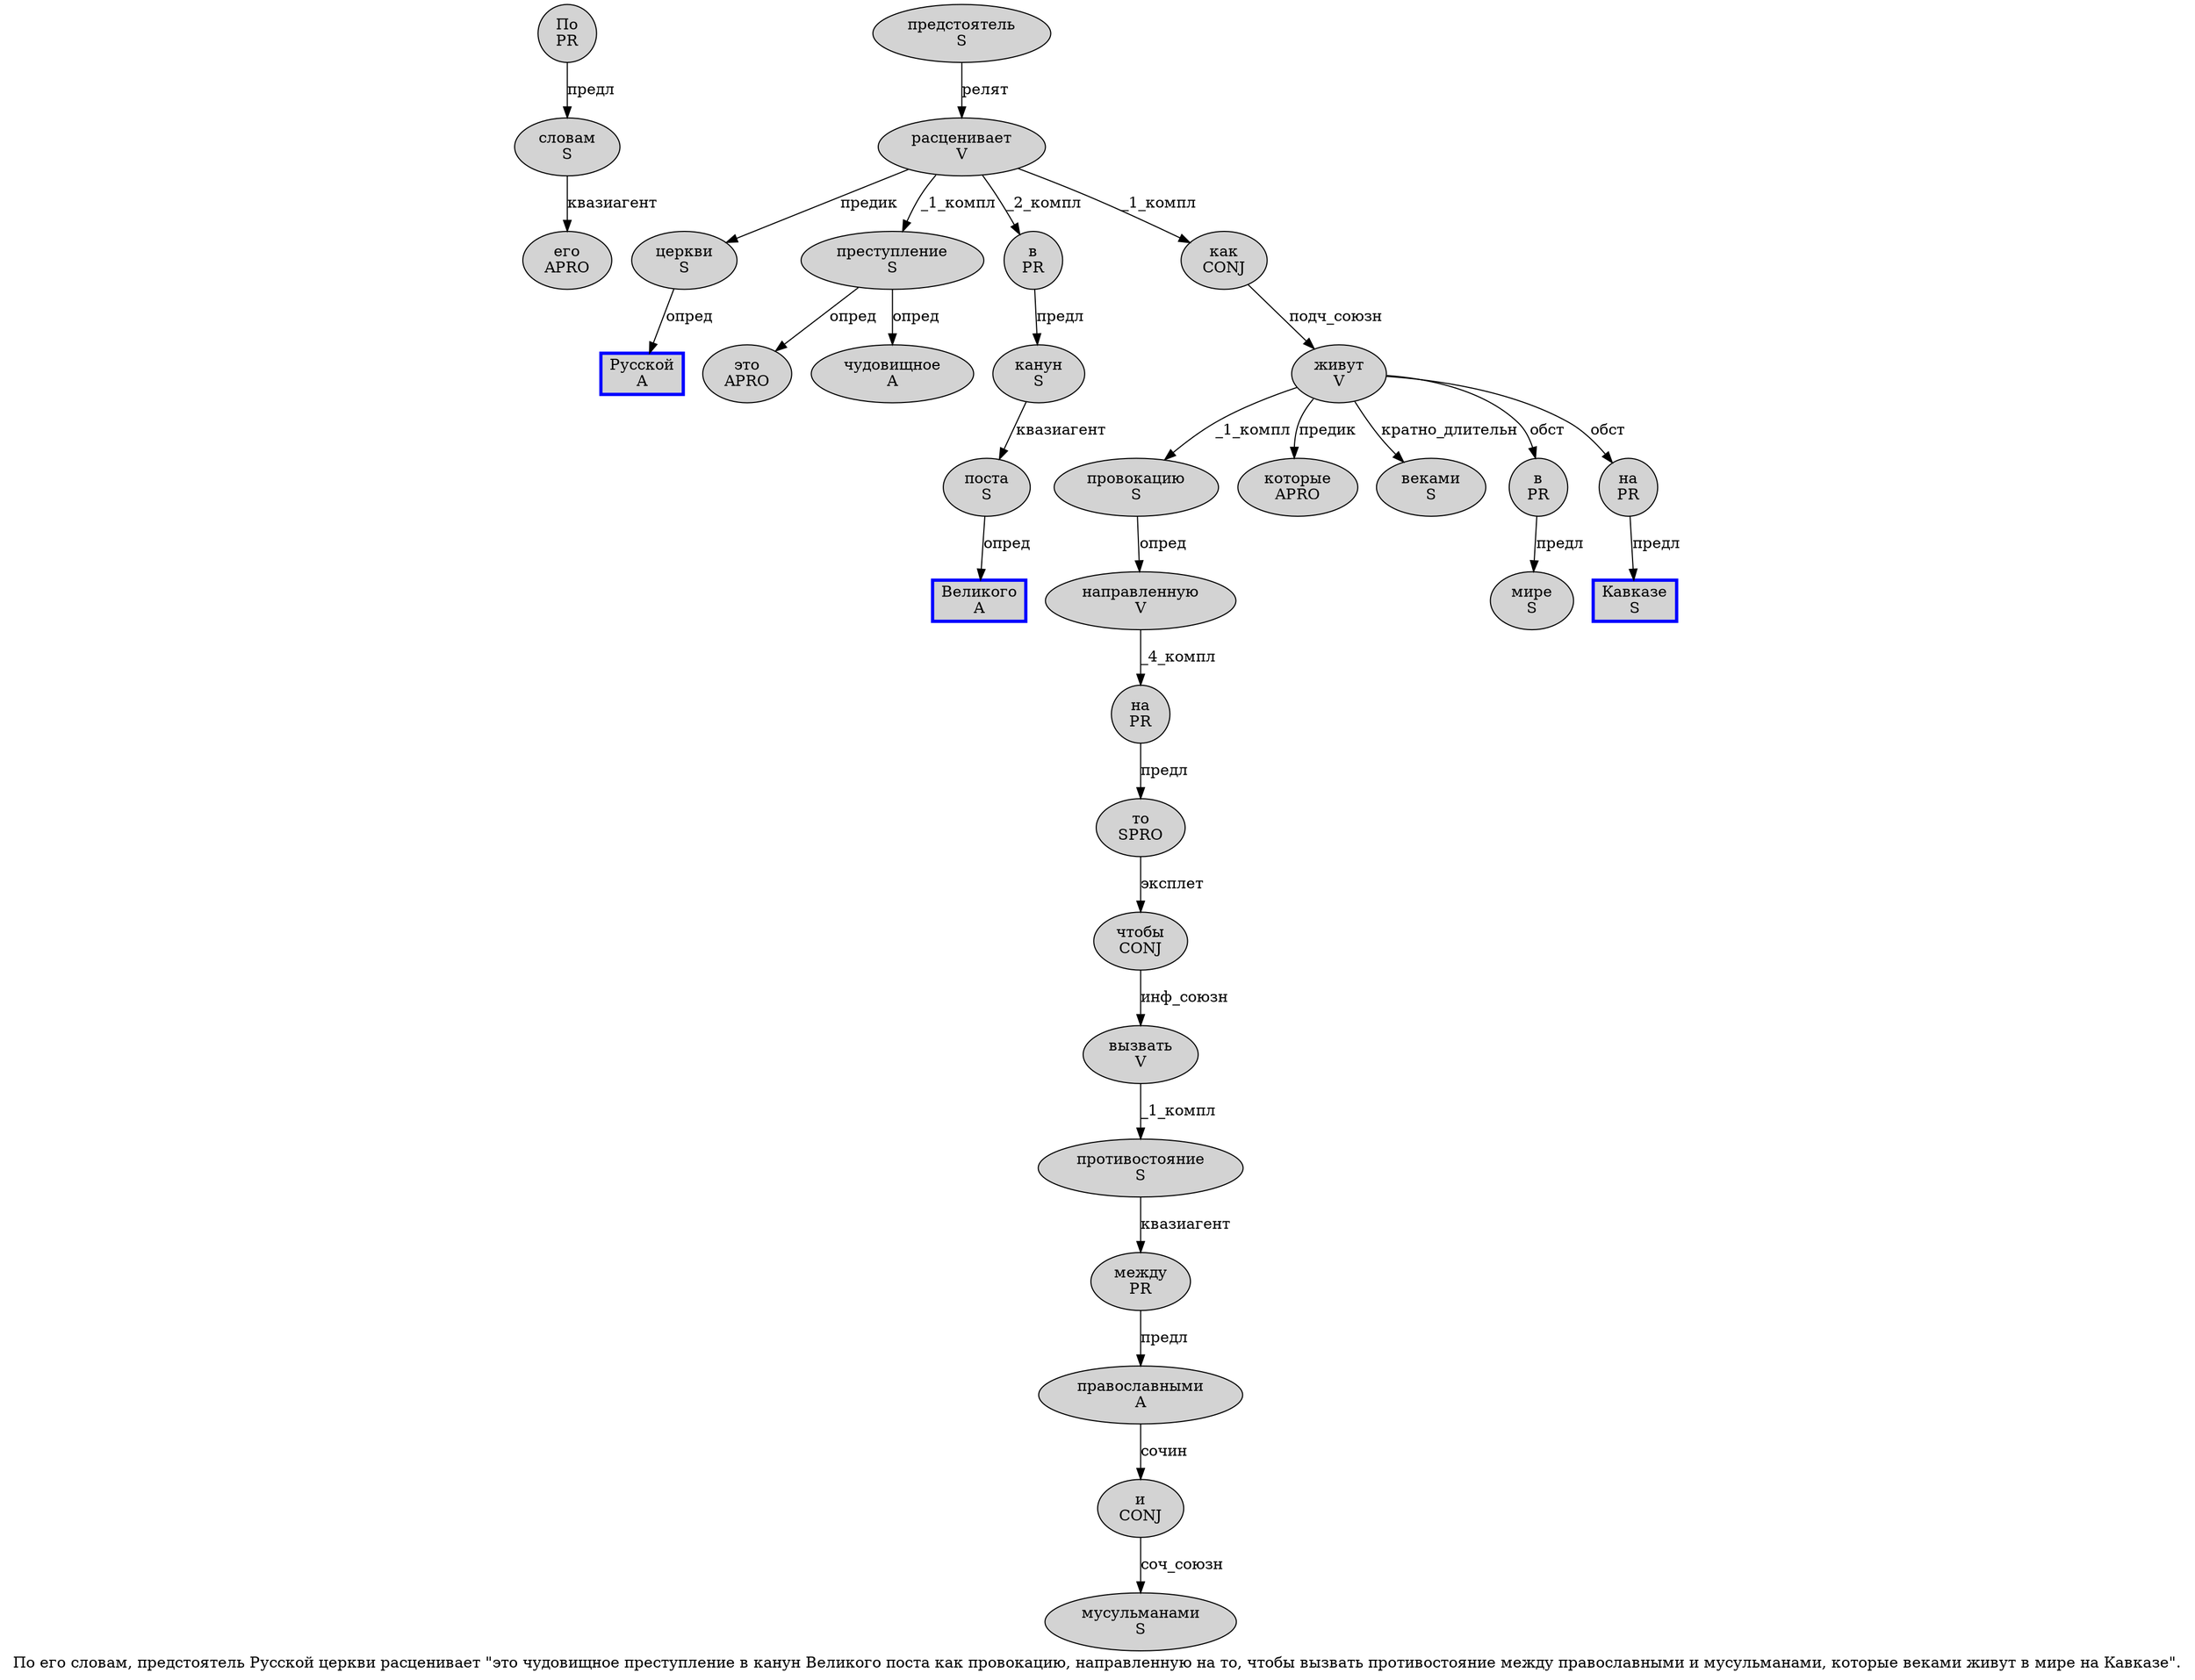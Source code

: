 digraph SENTENCE_69 {
	graph [label="По его словам, предстоятель Русской церкви расценивает \"это чудовищное преступление в канун Великого поста как провокацию, направленную на то, чтобы вызвать противостояние между православными и мусульманами, которые веками живут в мире на Кавказе\"."]
	node [style=filled]
		0 [label="По
PR" color="" fillcolor=lightgray penwidth=1 shape=ellipse]
		1 [label="его
APRO" color="" fillcolor=lightgray penwidth=1 shape=ellipse]
		2 [label="словам
S" color="" fillcolor=lightgray penwidth=1 shape=ellipse]
		4 [label="предстоятель
S" color="" fillcolor=lightgray penwidth=1 shape=ellipse]
		5 [label="Русской
A" color=blue fillcolor=lightgray penwidth=3 shape=box]
		6 [label="церкви
S" color="" fillcolor=lightgray penwidth=1 shape=ellipse]
		7 [label="расценивает
V" color="" fillcolor=lightgray penwidth=1 shape=ellipse]
		9 [label="это
APRO" color="" fillcolor=lightgray penwidth=1 shape=ellipse]
		10 [label="чудовищное
A" color="" fillcolor=lightgray penwidth=1 shape=ellipse]
		11 [label="преступление
S" color="" fillcolor=lightgray penwidth=1 shape=ellipse]
		12 [label="в
PR" color="" fillcolor=lightgray penwidth=1 shape=ellipse]
		13 [label="канун
S" color="" fillcolor=lightgray penwidth=1 shape=ellipse]
		14 [label="Великого
A" color=blue fillcolor=lightgray penwidth=3 shape=box]
		15 [label="поста
S" color="" fillcolor=lightgray penwidth=1 shape=ellipse]
		16 [label="как
CONJ" color="" fillcolor=lightgray penwidth=1 shape=ellipse]
		17 [label="провокацию
S" color="" fillcolor=lightgray penwidth=1 shape=ellipse]
		19 [label="направленную
V" color="" fillcolor=lightgray penwidth=1 shape=ellipse]
		20 [label="на
PR" color="" fillcolor=lightgray penwidth=1 shape=ellipse]
		21 [label="то
SPRO" color="" fillcolor=lightgray penwidth=1 shape=ellipse]
		23 [label="чтобы
CONJ" color="" fillcolor=lightgray penwidth=1 shape=ellipse]
		24 [label="вызвать
V" color="" fillcolor=lightgray penwidth=1 shape=ellipse]
		25 [label="противостояние
S" color="" fillcolor=lightgray penwidth=1 shape=ellipse]
		26 [label="между
PR" color="" fillcolor=lightgray penwidth=1 shape=ellipse]
		27 [label="православными
A" color="" fillcolor=lightgray penwidth=1 shape=ellipse]
		28 [label="и
CONJ" color="" fillcolor=lightgray penwidth=1 shape=ellipse]
		29 [label="мусульманами
S" color="" fillcolor=lightgray penwidth=1 shape=ellipse]
		31 [label="которые
APRO" color="" fillcolor=lightgray penwidth=1 shape=ellipse]
		32 [label="веками
S" color="" fillcolor=lightgray penwidth=1 shape=ellipse]
		33 [label="живут
V" color="" fillcolor=lightgray penwidth=1 shape=ellipse]
		34 [label="в
PR" color="" fillcolor=lightgray penwidth=1 shape=ellipse]
		35 [label="мире
S" color="" fillcolor=lightgray penwidth=1 shape=ellipse]
		36 [label="на
PR" color="" fillcolor=lightgray penwidth=1 shape=ellipse]
		37 [label="Кавказе
S" color=blue fillcolor=lightgray penwidth=3 shape=box]
			11 -> 9 [label="опред"]
			11 -> 10 [label="опред"]
			26 -> 27 [label="предл"]
			19 -> 20 [label="_4_компл"]
			16 -> 33 [label="подч_союзн"]
			25 -> 26 [label="квазиагент"]
			12 -> 13 [label="предл"]
			4 -> 7 [label="релят"]
			23 -> 24 [label="инф_союзн"]
			17 -> 19 [label="опред"]
			13 -> 15 [label="квазиагент"]
			27 -> 28 [label="сочин"]
			20 -> 21 [label="предл"]
			2 -> 1 [label="квазиагент"]
			28 -> 29 [label="соч_союзн"]
			36 -> 37 [label="предл"]
			0 -> 2 [label="предл"]
			34 -> 35 [label="предл"]
			33 -> 17 [label="_1_компл"]
			33 -> 31 [label="предик"]
			33 -> 32 [label="кратно_длительн"]
			33 -> 34 [label="обст"]
			33 -> 36 [label="обст"]
			6 -> 5 [label="опред"]
			21 -> 23 [label="эксплет"]
			7 -> 6 [label="предик"]
			7 -> 11 [label="_1_компл"]
			7 -> 12 [label="_2_компл"]
			7 -> 16 [label="_1_компл"]
			15 -> 14 [label="опред"]
			24 -> 25 [label="_1_компл"]
}